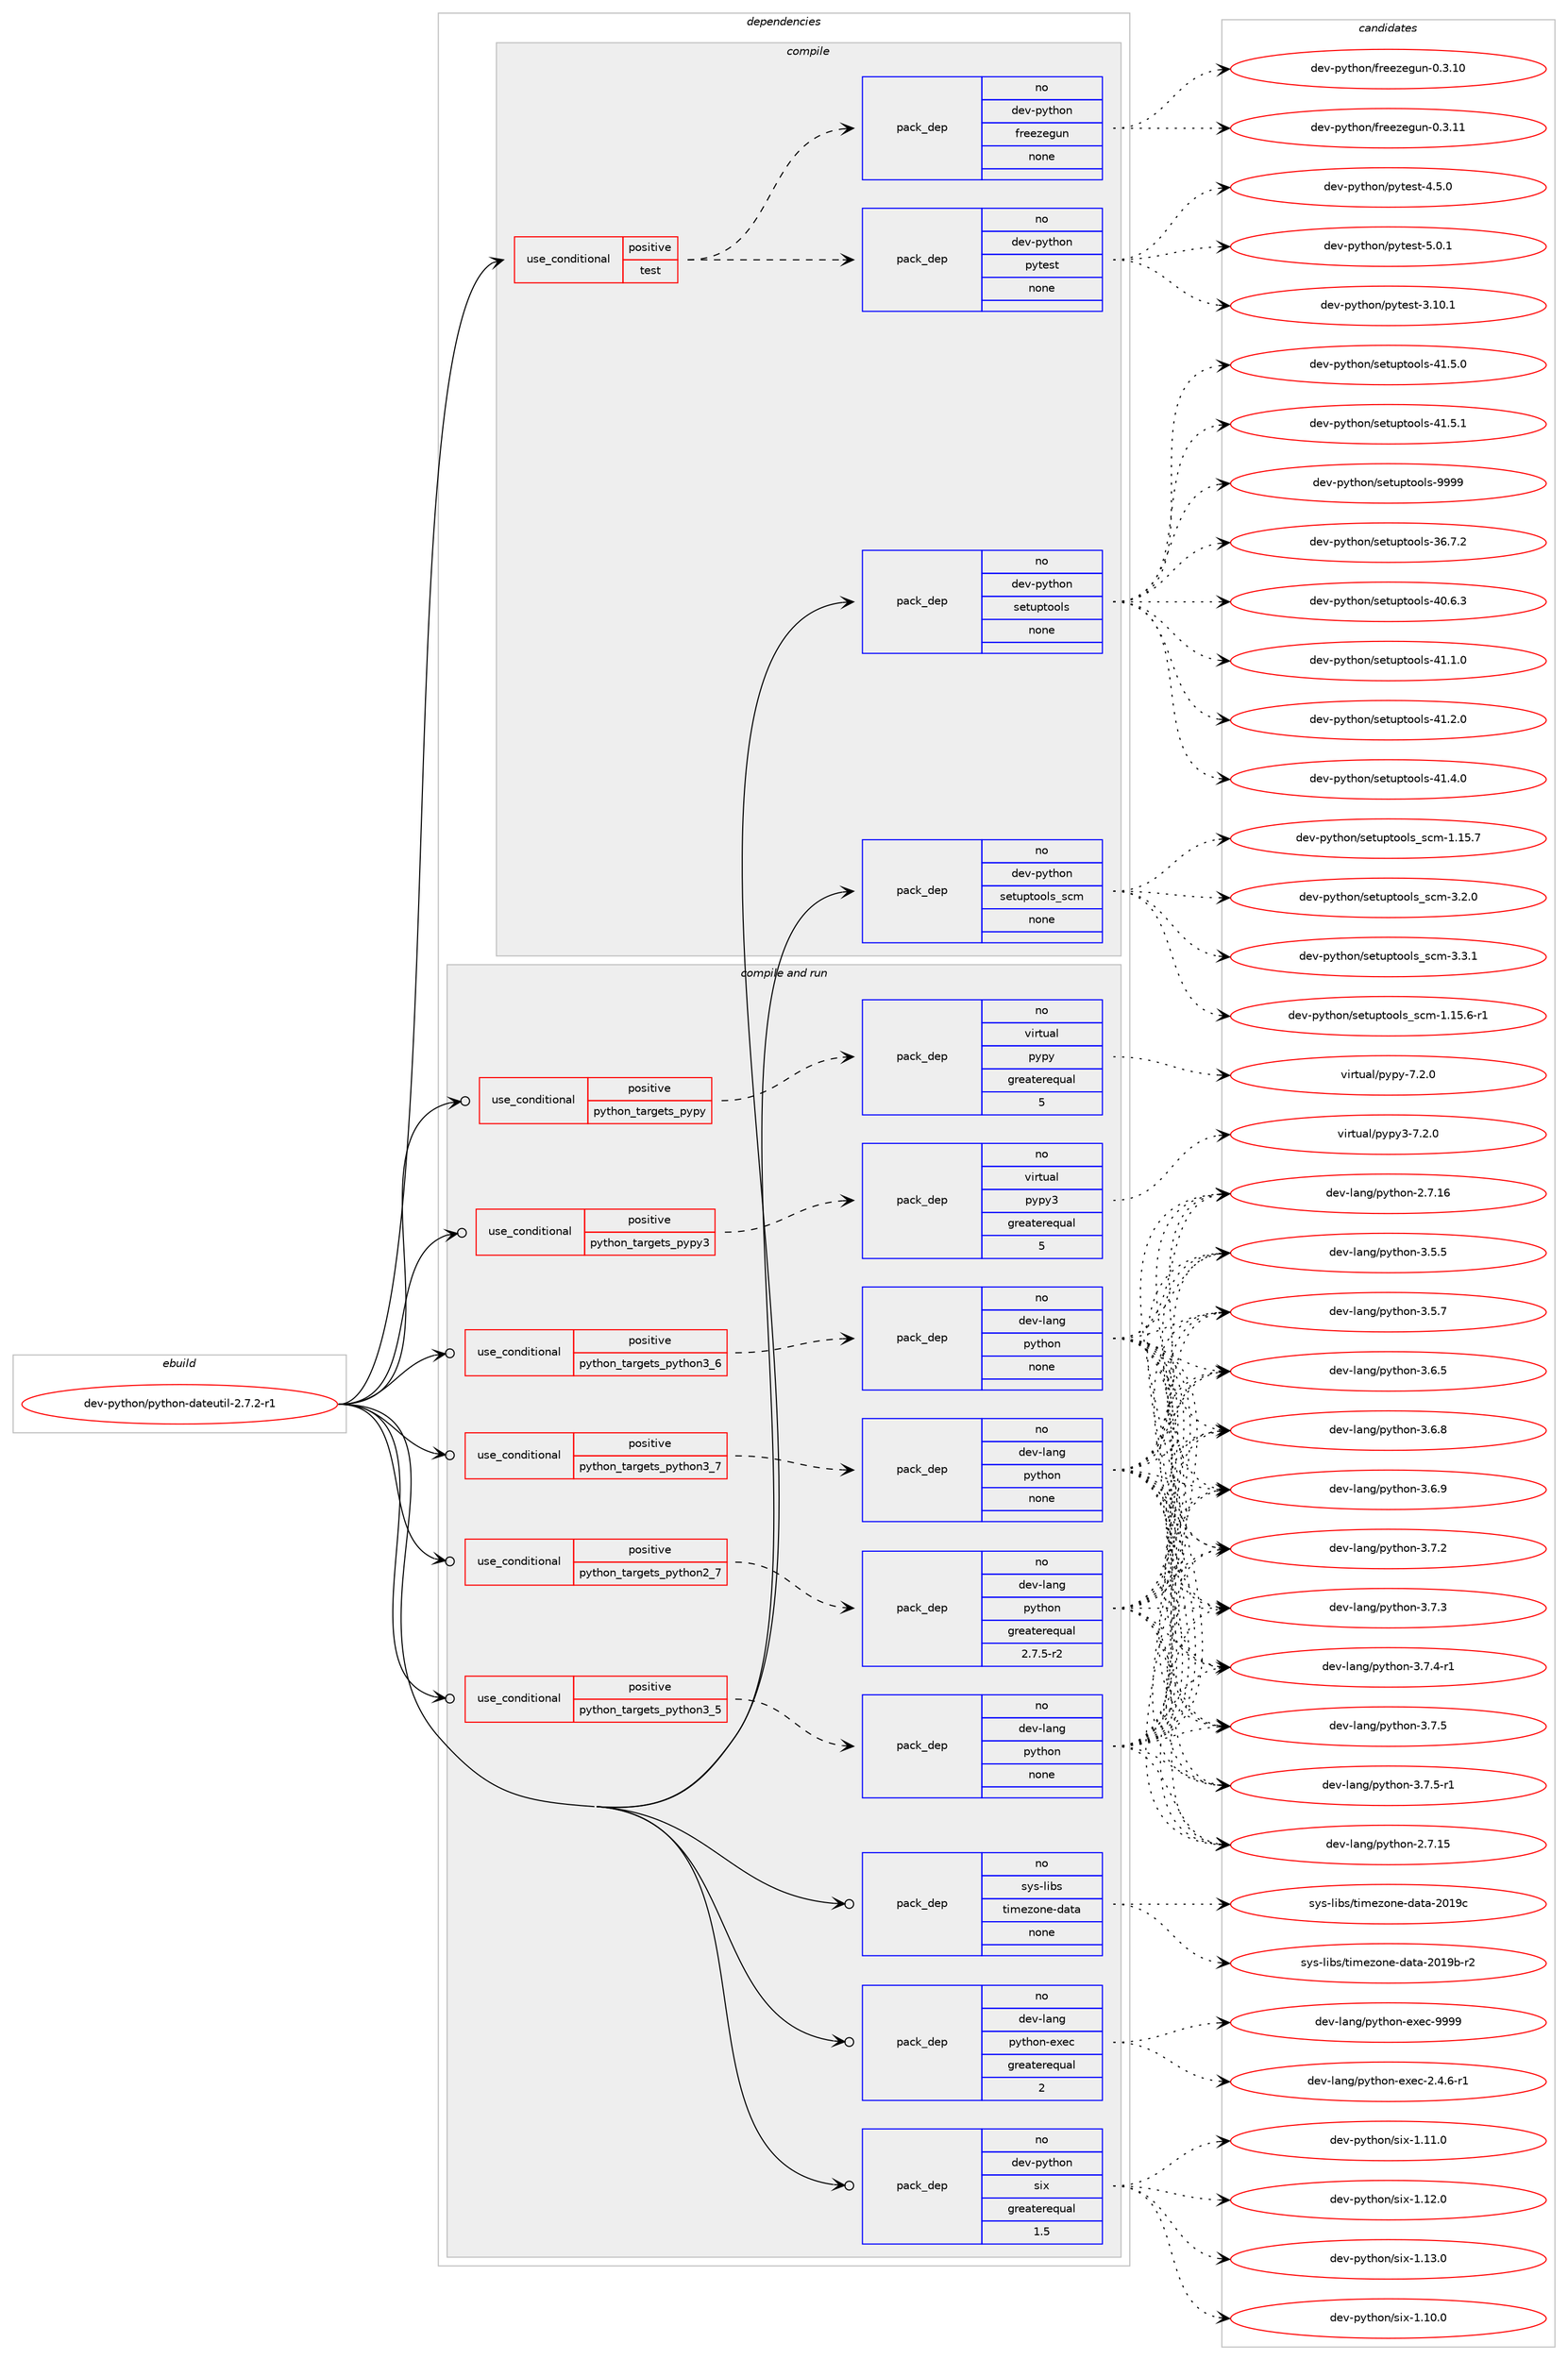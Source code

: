 digraph prolog {

# *************
# Graph options
# *************

newrank=true;
concentrate=true;
compound=true;
graph [rankdir=LR,fontname=Helvetica,fontsize=10,ranksep=1.5];#, ranksep=2.5, nodesep=0.2];
edge  [arrowhead=vee];
node  [fontname=Helvetica,fontsize=10];

# **********
# The ebuild
# **********

subgraph cluster_leftcol {
color=gray;
rank=same;
label=<<i>ebuild</i>>;
id [label="dev-python/python-dateutil-2.7.2-r1", color=red, width=4, href="../dev-python/python-dateutil-2.7.2-r1.svg"];
}

# ****************
# The dependencies
# ****************

subgraph cluster_midcol {
color=gray;
label=<<i>dependencies</i>>;
subgraph cluster_compile {
fillcolor="#eeeeee";
style=filled;
label=<<i>compile</i>>;
subgraph cond147381 {
dependency630545 [label=<<TABLE BORDER="0" CELLBORDER="1" CELLSPACING="0" CELLPADDING="4"><TR><TD ROWSPAN="3" CELLPADDING="10">use_conditional</TD></TR><TR><TD>positive</TD></TR><TR><TD>test</TD></TR></TABLE>>, shape=none, color=red];
subgraph pack471293 {
dependency630546 [label=<<TABLE BORDER="0" CELLBORDER="1" CELLSPACING="0" CELLPADDING="4" WIDTH="220"><TR><TD ROWSPAN="6" CELLPADDING="30">pack_dep</TD></TR><TR><TD WIDTH="110">no</TD></TR><TR><TD>dev-python</TD></TR><TR><TD>pytest</TD></TR><TR><TD>none</TD></TR><TR><TD></TD></TR></TABLE>>, shape=none, color=blue];
}
dependency630545:e -> dependency630546:w [weight=20,style="dashed",arrowhead="vee"];
subgraph pack471294 {
dependency630547 [label=<<TABLE BORDER="0" CELLBORDER="1" CELLSPACING="0" CELLPADDING="4" WIDTH="220"><TR><TD ROWSPAN="6" CELLPADDING="30">pack_dep</TD></TR><TR><TD WIDTH="110">no</TD></TR><TR><TD>dev-python</TD></TR><TR><TD>freezegun</TD></TR><TR><TD>none</TD></TR><TR><TD></TD></TR></TABLE>>, shape=none, color=blue];
}
dependency630545:e -> dependency630547:w [weight=20,style="dashed",arrowhead="vee"];
}
id:e -> dependency630545:w [weight=20,style="solid",arrowhead="vee"];
subgraph pack471295 {
dependency630548 [label=<<TABLE BORDER="0" CELLBORDER="1" CELLSPACING="0" CELLPADDING="4" WIDTH="220"><TR><TD ROWSPAN="6" CELLPADDING="30">pack_dep</TD></TR><TR><TD WIDTH="110">no</TD></TR><TR><TD>dev-python</TD></TR><TR><TD>setuptools</TD></TR><TR><TD>none</TD></TR><TR><TD></TD></TR></TABLE>>, shape=none, color=blue];
}
id:e -> dependency630548:w [weight=20,style="solid",arrowhead="vee"];
subgraph pack471296 {
dependency630549 [label=<<TABLE BORDER="0" CELLBORDER="1" CELLSPACING="0" CELLPADDING="4" WIDTH="220"><TR><TD ROWSPAN="6" CELLPADDING="30">pack_dep</TD></TR><TR><TD WIDTH="110">no</TD></TR><TR><TD>dev-python</TD></TR><TR><TD>setuptools_scm</TD></TR><TR><TD>none</TD></TR><TR><TD></TD></TR></TABLE>>, shape=none, color=blue];
}
id:e -> dependency630549:w [weight=20,style="solid",arrowhead="vee"];
}
subgraph cluster_compileandrun {
fillcolor="#eeeeee";
style=filled;
label=<<i>compile and run</i>>;
subgraph cond147382 {
dependency630550 [label=<<TABLE BORDER="0" CELLBORDER="1" CELLSPACING="0" CELLPADDING="4"><TR><TD ROWSPAN="3" CELLPADDING="10">use_conditional</TD></TR><TR><TD>positive</TD></TR><TR><TD>python_targets_pypy</TD></TR></TABLE>>, shape=none, color=red];
subgraph pack471297 {
dependency630551 [label=<<TABLE BORDER="0" CELLBORDER="1" CELLSPACING="0" CELLPADDING="4" WIDTH="220"><TR><TD ROWSPAN="6" CELLPADDING="30">pack_dep</TD></TR><TR><TD WIDTH="110">no</TD></TR><TR><TD>virtual</TD></TR><TR><TD>pypy</TD></TR><TR><TD>greaterequal</TD></TR><TR><TD>5</TD></TR></TABLE>>, shape=none, color=blue];
}
dependency630550:e -> dependency630551:w [weight=20,style="dashed",arrowhead="vee"];
}
id:e -> dependency630550:w [weight=20,style="solid",arrowhead="odotvee"];
subgraph cond147383 {
dependency630552 [label=<<TABLE BORDER="0" CELLBORDER="1" CELLSPACING="0" CELLPADDING="4"><TR><TD ROWSPAN="3" CELLPADDING="10">use_conditional</TD></TR><TR><TD>positive</TD></TR><TR><TD>python_targets_pypy3</TD></TR></TABLE>>, shape=none, color=red];
subgraph pack471298 {
dependency630553 [label=<<TABLE BORDER="0" CELLBORDER="1" CELLSPACING="0" CELLPADDING="4" WIDTH="220"><TR><TD ROWSPAN="6" CELLPADDING="30">pack_dep</TD></TR><TR><TD WIDTH="110">no</TD></TR><TR><TD>virtual</TD></TR><TR><TD>pypy3</TD></TR><TR><TD>greaterequal</TD></TR><TR><TD>5</TD></TR></TABLE>>, shape=none, color=blue];
}
dependency630552:e -> dependency630553:w [weight=20,style="dashed",arrowhead="vee"];
}
id:e -> dependency630552:w [weight=20,style="solid",arrowhead="odotvee"];
subgraph cond147384 {
dependency630554 [label=<<TABLE BORDER="0" CELLBORDER="1" CELLSPACING="0" CELLPADDING="4"><TR><TD ROWSPAN="3" CELLPADDING="10">use_conditional</TD></TR><TR><TD>positive</TD></TR><TR><TD>python_targets_python2_7</TD></TR></TABLE>>, shape=none, color=red];
subgraph pack471299 {
dependency630555 [label=<<TABLE BORDER="0" CELLBORDER="1" CELLSPACING="0" CELLPADDING="4" WIDTH="220"><TR><TD ROWSPAN="6" CELLPADDING="30">pack_dep</TD></TR><TR><TD WIDTH="110">no</TD></TR><TR><TD>dev-lang</TD></TR><TR><TD>python</TD></TR><TR><TD>greaterequal</TD></TR><TR><TD>2.7.5-r2</TD></TR></TABLE>>, shape=none, color=blue];
}
dependency630554:e -> dependency630555:w [weight=20,style="dashed",arrowhead="vee"];
}
id:e -> dependency630554:w [weight=20,style="solid",arrowhead="odotvee"];
subgraph cond147385 {
dependency630556 [label=<<TABLE BORDER="0" CELLBORDER="1" CELLSPACING="0" CELLPADDING="4"><TR><TD ROWSPAN="3" CELLPADDING="10">use_conditional</TD></TR><TR><TD>positive</TD></TR><TR><TD>python_targets_python3_5</TD></TR></TABLE>>, shape=none, color=red];
subgraph pack471300 {
dependency630557 [label=<<TABLE BORDER="0" CELLBORDER="1" CELLSPACING="0" CELLPADDING="4" WIDTH="220"><TR><TD ROWSPAN="6" CELLPADDING="30">pack_dep</TD></TR><TR><TD WIDTH="110">no</TD></TR><TR><TD>dev-lang</TD></TR><TR><TD>python</TD></TR><TR><TD>none</TD></TR><TR><TD></TD></TR></TABLE>>, shape=none, color=blue];
}
dependency630556:e -> dependency630557:w [weight=20,style="dashed",arrowhead="vee"];
}
id:e -> dependency630556:w [weight=20,style="solid",arrowhead="odotvee"];
subgraph cond147386 {
dependency630558 [label=<<TABLE BORDER="0" CELLBORDER="1" CELLSPACING="0" CELLPADDING="4"><TR><TD ROWSPAN="3" CELLPADDING="10">use_conditional</TD></TR><TR><TD>positive</TD></TR><TR><TD>python_targets_python3_6</TD></TR></TABLE>>, shape=none, color=red];
subgraph pack471301 {
dependency630559 [label=<<TABLE BORDER="0" CELLBORDER="1" CELLSPACING="0" CELLPADDING="4" WIDTH="220"><TR><TD ROWSPAN="6" CELLPADDING="30">pack_dep</TD></TR><TR><TD WIDTH="110">no</TD></TR><TR><TD>dev-lang</TD></TR><TR><TD>python</TD></TR><TR><TD>none</TD></TR><TR><TD></TD></TR></TABLE>>, shape=none, color=blue];
}
dependency630558:e -> dependency630559:w [weight=20,style="dashed",arrowhead="vee"];
}
id:e -> dependency630558:w [weight=20,style="solid",arrowhead="odotvee"];
subgraph cond147387 {
dependency630560 [label=<<TABLE BORDER="0" CELLBORDER="1" CELLSPACING="0" CELLPADDING="4"><TR><TD ROWSPAN="3" CELLPADDING="10">use_conditional</TD></TR><TR><TD>positive</TD></TR><TR><TD>python_targets_python3_7</TD></TR></TABLE>>, shape=none, color=red];
subgraph pack471302 {
dependency630561 [label=<<TABLE BORDER="0" CELLBORDER="1" CELLSPACING="0" CELLPADDING="4" WIDTH="220"><TR><TD ROWSPAN="6" CELLPADDING="30">pack_dep</TD></TR><TR><TD WIDTH="110">no</TD></TR><TR><TD>dev-lang</TD></TR><TR><TD>python</TD></TR><TR><TD>none</TD></TR><TR><TD></TD></TR></TABLE>>, shape=none, color=blue];
}
dependency630560:e -> dependency630561:w [weight=20,style="dashed",arrowhead="vee"];
}
id:e -> dependency630560:w [weight=20,style="solid",arrowhead="odotvee"];
subgraph pack471303 {
dependency630562 [label=<<TABLE BORDER="0" CELLBORDER="1" CELLSPACING="0" CELLPADDING="4" WIDTH="220"><TR><TD ROWSPAN="6" CELLPADDING="30">pack_dep</TD></TR><TR><TD WIDTH="110">no</TD></TR><TR><TD>dev-lang</TD></TR><TR><TD>python-exec</TD></TR><TR><TD>greaterequal</TD></TR><TR><TD>2</TD></TR></TABLE>>, shape=none, color=blue];
}
id:e -> dependency630562:w [weight=20,style="solid",arrowhead="odotvee"];
subgraph pack471304 {
dependency630563 [label=<<TABLE BORDER="0" CELLBORDER="1" CELLSPACING="0" CELLPADDING="4" WIDTH="220"><TR><TD ROWSPAN="6" CELLPADDING="30">pack_dep</TD></TR><TR><TD WIDTH="110">no</TD></TR><TR><TD>dev-python</TD></TR><TR><TD>six</TD></TR><TR><TD>greaterequal</TD></TR><TR><TD>1.5</TD></TR></TABLE>>, shape=none, color=blue];
}
id:e -> dependency630563:w [weight=20,style="solid",arrowhead="odotvee"];
subgraph pack471305 {
dependency630564 [label=<<TABLE BORDER="0" CELLBORDER="1" CELLSPACING="0" CELLPADDING="4" WIDTH="220"><TR><TD ROWSPAN="6" CELLPADDING="30">pack_dep</TD></TR><TR><TD WIDTH="110">no</TD></TR><TR><TD>sys-libs</TD></TR><TR><TD>timezone-data</TD></TR><TR><TD>none</TD></TR><TR><TD></TD></TR></TABLE>>, shape=none, color=blue];
}
id:e -> dependency630564:w [weight=20,style="solid",arrowhead="odotvee"];
}
subgraph cluster_run {
fillcolor="#eeeeee";
style=filled;
label=<<i>run</i>>;
}
}

# **************
# The candidates
# **************

subgraph cluster_choices {
rank=same;
color=gray;
label=<<i>candidates</i>>;

subgraph choice471293 {
color=black;
nodesep=1;
choice100101118451121211161041111104711212111610111511645514649484649 [label="dev-python/pytest-3.10.1", color=red, width=4,href="../dev-python/pytest-3.10.1.svg"];
choice1001011184511212111610411111047112121116101115116455246534648 [label="dev-python/pytest-4.5.0", color=red, width=4,href="../dev-python/pytest-4.5.0.svg"];
choice1001011184511212111610411111047112121116101115116455346484649 [label="dev-python/pytest-5.0.1", color=red, width=4,href="../dev-python/pytest-5.0.1.svg"];
dependency630546:e -> choice100101118451121211161041111104711212111610111511645514649484649:w [style=dotted,weight="100"];
dependency630546:e -> choice1001011184511212111610411111047112121116101115116455246534648:w [style=dotted,weight="100"];
dependency630546:e -> choice1001011184511212111610411111047112121116101115116455346484649:w [style=dotted,weight="100"];
}
subgraph choice471294 {
color=black;
nodesep=1;
choice100101118451121211161041111104710211410110112210110311711045484651464948 [label="dev-python/freezegun-0.3.10", color=red, width=4,href="../dev-python/freezegun-0.3.10.svg"];
choice100101118451121211161041111104710211410110112210110311711045484651464949 [label="dev-python/freezegun-0.3.11", color=red, width=4,href="../dev-python/freezegun-0.3.11.svg"];
dependency630547:e -> choice100101118451121211161041111104710211410110112210110311711045484651464948:w [style=dotted,weight="100"];
dependency630547:e -> choice100101118451121211161041111104710211410110112210110311711045484651464949:w [style=dotted,weight="100"];
}
subgraph choice471295 {
color=black;
nodesep=1;
choice100101118451121211161041111104711510111611711211611111110811545515446554650 [label="dev-python/setuptools-36.7.2", color=red, width=4,href="../dev-python/setuptools-36.7.2.svg"];
choice100101118451121211161041111104711510111611711211611111110811545524846544651 [label="dev-python/setuptools-40.6.3", color=red, width=4,href="../dev-python/setuptools-40.6.3.svg"];
choice100101118451121211161041111104711510111611711211611111110811545524946494648 [label="dev-python/setuptools-41.1.0", color=red, width=4,href="../dev-python/setuptools-41.1.0.svg"];
choice100101118451121211161041111104711510111611711211611111110811545524946504648 [label="dev-python/setuptools-41.2.0", color=red, width=4,href="../dev-python/setuptools-41.2.0.svg"];
choice100101118451121211161041111104711510111611711211611111110811545524946524648 [label="dev-python/setuptools-41.4.0", color=red, width=4,href="../dev-python/setuptools-41.4.0.svg"];
choice100101118451121211161041111104711510111611711211611111110811545524946534648 [label="dev-python/setuptools-41.5.0", color=red, width=4,href="../dev-python/setuptools-41.5.0.svg"];
choice100101118451121211161041111104711510111611711211611111110811545524946534649 [label="dev-python/setuptools-41.5.1", color=red, width=4,href="../dev-python/setuptools-41.5.1.svg"];
choice10010111845112121116104111110471151011161171121161111111081154557575757 [label="dev-python/setuptools-9999", color=red, width=4,href="../dev-python/setuptools-9999.svg"];
dependency630548:e -> choice100101118451121211161041111104711510111611711211611111110811545515446554650:w [style=dotted,weight="100"];
dependency630548:e -> choice100101118451121211161041111104711510111611711211611111110811545524846544651:w [style=dotted,weight="100"];
dependency630548:e -> choice100101118451121211161041111104711510111611711211611111110811545524946494648:w [style=dotted,weight="100"];
dependency630548:e -> choice100101118451121211161041111104711510111611711211611111110811545524946504648:w [style=dotted,weight="100"];
dependency630548:e -> choice100101118451121211161041111104711510111611711211611111110811545524946524648:w [style=dotted,weight="100"];
dependency630548:e -> choice100101118451121211161041111104711510111611711211611111110811545524946534648:w [style=dotted,weight="100"];
dependency630548:e -> choice100101118451121211161041111104711510111611711211611111110811545524946534649:w [style=dotted,weight="100"];
dependency630548:e -> choice10010111845112121116104111110471151011161171121161111111081154557575757:w [style=dotted,weight="100"];
}
subgraph choice471296 {
color=black;
nodesep=1;
choice10010111845112121116104111110471151011161171121161111111081159511599109454946495346544511449 [label="dev-python/setuptools_scm-1.15.6-r1", color=red, width=4,href="../dev-python/setuptools_scm-1.15.6-r1.svg"];
choice1001011184511212111610411111047115101116117112116111111108115951159910945494649534655 [label="dev-python/setuptools_scm-1.15.7", color=red, width=4,href="../dev-python/setuptools_scm-1.15.7.svg"];
choice10010111845112121116104111110471151011161171121161111111081159511599109455146504648 [label="dev-python/setuptools_scm-3.2.0", color=red, width=4,href="../dev-python/setuptools_scm-3.2.0.svg"];
choice10010111845112121116104111110471151011161171121161111111081159511599109455146514649 [label="dev-python/setuptools_scm-3.3.1", color=red, width=4,href="../dev-python/setuptools_scm-3.3.1.svg"];
dependency630549:e -> choice10010111845112121116104111110471151011161171121161111111081159511599109454946495346544511449:w [style=dotted,weight="100"];
dependency630549:e -> choice1001011184511212111610411111047115101116117112116111111108115951159910945494649534655:w [style=dotted,weight="100"];
dependency630549:e -> choice10010111845112121116104111110471151011161171121161111111081159511599109455146504648:w [style=dotted,weight="100"];
dependency630549:e -> choice10010111845112121116104111110471151011161171121161111111081159511599109455146514649:w [style=dotted,weight="100"];
}
subgraph choice471297 {
color=black;
nodesep=1;
choice1181051141161179710847112121112121455546504648 [label="virtual/pypy-7.2.0", color=red, width=4,href="../virtual/pypy-7.2.0.svg"];
dependency630551:e -> choice1181051141161179710847112121112121455546504648:w [style=dotted,weight="100"];
}
subgraph choice471298 {
color=black;
nodesep=1;
choice118105114116117971084711212111212151455546504648 [label="virtual/pypy3-7.2.0", color=red, width=4,href="../virtual/pypy3-7.2.0.svg"];
dependency630553:e -> choice118105114116117971084711212111212151455546504648:w [style=dotted,weight="100"];
}
subgraph choice471299 {
color=black;
nodesep=1;
choice10010111845108971101034711212111610411111045504655464953 [label="dev-lang/python-2.7.15", color=red, width=4,href="../dev-lang/python-2.7.15.svg"];
choice10010111845108971101034711212111610411111045504655464954 [label="dev-lang/python-2.7.16", color=red, width=4,href="../dev-lang/python-2.7.16.svg"];
choice100101118451089711010347112121116104111110455146534653 [label="dev-lang/python-3.5.5", color=red, width=4,href="../dev-lang/python-3.5.5.svg"];
choice100101118451089711010347112121116104111110455146534655 [label="dev-lang/python-3.5.7", color=red, width=4,href="../dev-lang/python-3.5.7.svg"];
choice100101118451089711010347112121116104111110455146544653 [label="dev-lang/python-3.6.5", color=red, width=4,href="../dev-lang/python-3.6.5.svg"];
choice100101118451089711010347112121116104111110455146544656 [label="dev-lang/python-3.6.8", color=red, width=4,href="../dev-lang/python-3.6.8.svg"];
choice100101118451089711010347112121116104111110455146544657 [label="dev-lang/python-3.6.9", color=red, width=4,href="../dev-lang/python-3.6.9.svg"];
choice100101118451089711010347112121116104111110455146554650 [label="dev-lang/python-3.7.2", color=red, width=4,href="../dev-lang/python-3.7.2.svg"];
choice100101118451089711010347112121116104111110455146554651 [label="dev-lang/python-3.7.3", color=red, width=4,href="../dev-lang/python-3.7.3.svg"];
choice1001011184510897110103471121211161041111104551465546524511449 [label="dev-lang/python-3.7.4-r1", color=red, width=4,href="../dev-lang/python-3.7.4-r1.svg"];
choice100101118451089711010347112121116104111110455146554653 [label="dev-lang/python-3.7.5", color=red, width=4,href="../dev-lang/python-3.7.5.svg"];
choice1001011184510897110103471121211161041111104551465546534511449 [label="dev-lang/python-3.7.5-r1", color=red, width=4,href="../dev-lang/python-3.7.5-r1.svg"];
dependency630555:e -> choice10010111845108971101034711212111610411111045504655464953:w [style=dotted,weight="100"];
dependency630555:e -> choice10010111845108971101034711212111610411111045504655464954:w [style=dotted,weight="100"];
dependency630555:e -> choice100101118451089711010347112121116104111110455146534653:w [style=dotted,weight="100"];
dependency630555:e -> choice100101118451089711010347112121116104111110455146534655:w [style=dotted,weight="100"];
dependency630555:e -> choice100101118451089711010347112121116104111110455146544653:w [style=dotted,weight="100"];
dependency630555:e -> choice100101118451089711010347112121116104111110455146544656:w [style=dotted,weight="100"];
dependency630555:e -> choice100101118451089711010347112121116104111110455146544657:w [style=dotted,weight="100"];
dependency630555:e -> choice100101118451089711010347112121116104111110455146554650:w [style=dotted,weight="100"];
dependency630555:e -> choice100101118451089711010347112121116104111110455146554651:w [style=dotted,weight="100"];
dependency630555:e -> choice1001011184510897110103471121211161041111104551465546524511449:w [style=dotted,weight="100"];
dependency630555:e -> choice100101118451089711010347112121116104111110455146554653:w [style=dotted,weight="100"];
dependency630555:e -> choice1001011184510897110103471121211161041111104551465546534511449:w [style=dotted,weight="100"];
}
subgraph choice471300 {
color=black;
nodesep=1;
choice10010111845108971101034711212111610411111045504655464953 [label="dev-lang/python-2.7.15", color=red, width=4,href="../dev-lang/python-2.7.15.svg"];
choice10010111845108971101034711212111610411111045504655464954 [label="dev-lang/python-2.7.16", color=red, width=4,href="../dev-lang/python-2.7.16.svg"];
choice100101118451089711010347112121116104111110455146534653 [label="dev-lang/python-3.5.5", color=red, width=4,href="../dev-lang/python-3.5.5.svg"];
choice100101118451089711010347112121116104111110455146534655 [label="dev-lang/python-3.5.7", color=red, width=4,href="../dev-lang/python-3.5.7.svg"];
choice100101118451089711010347112121116104111110455146544653 [label="dev-lang/python-3.6.5", color=red, width=4,href="../dev-lang/python-3.6.5.svg"];
choice100101118451089711010347112121116104111110455146544656 [label="dev-lang/python-3.6.8", color=red, width=4,href="../dev-lang/python-3.6.8.svg"];
choice100101118451089711010347112121116104111110455146544657 [label="dev-lang/python-3.6.9", color=red, width=4,href="../dev-lang/python-3.6.9.svg"];
choice100101118451089711010347112121116104111110455146554650 [label="dev-lang/python-3.7.2", color=red, width=4,href="../dev-lang/python-3.7.2.svg"];
choice100101118451089711010347112121116104111110455146554651 [label="dev-lang/python-3.7.3", color=red, width=4,href="../dev-lang/python-3.7.3.svg"];
choice1001011184510897110103471121211161041111104551465546524511449 [label="dev-lang/python-3.7.4-r1", color=red, width=4,href="../dev-lang/python-3.7.4-r1.svg"];
choice100101118451089711010347112121116104111110455146554653 [label="dev-lang/python-3.7.5", color=red, width=4,href="../dev-lang/python-3.7.5.svg"];
choice1001011184510897110103471121211161041111104551465546534511449 [label="dev-lang/python-3.7.5-r1", color=red, width=4,href="../dev-lang/python-3.7.5-r1.svg"];
dependency630557:e -> choice10010111845108971101034711212111610411111045504655464953:w [style=dotted,weight="100"];
dependency630557:e -> choice10010111845108971101034711212111610411111045504655464954:w [style=dotted,weight="100"];
dependency630557:e -> choice100101118451089711010347112121116104111110455146534653:w [style=dotted,weight="100"];
dependency630557:e -> choice100101118451089711010347112121116104111110455146534655:w [style=dotted,weight="100"];
dependency630557:e -> choice100101118451089711010347112121116104111110455146544653:w [style=dotted,weight="100"];
dependency630557:e -> choice100101118451089711010347112121116104111110455146544656:w [style=dotted,weight="100"];
dependency630557:e -> choice100101118451089711010347112121116104111110455146544657:w [style=dotted,weight="100"];
dependency630557:e -> choice100101118451089711010347112121116104111110455146554650:w [style=dotted,weight="100"];
dependency630557:e -> choice100101118451089711010347112121116104111110455146554651:w [style=dotted,weight="100"];
dependency630557:e -> choice1001011184510897110103471121211161041111104551465546524511449:w [style=dotted,weight="100"];
dependency630557:e -> choice100101118451089711010347112121116104111110455146554653:w [style=dotted,weight="100"];
dependency630557:e -> choice1001011184510897110103471121211161041111104551465546534511449:w [style=dotted,weight="100"];
}
subgraph choice471301 {
color=black;
nodesep=1;
choice10010111845108971101034711212111610411111045504655464953 [label="dev-lang/python-2.7.15", color=red, width=4,href="../dev-lang/python-2.7.15.svg"];
choice10010111845108971101034711212111610411111045504655464954 [label="dev-lang/python-2.7.16", color=red, width=4,href="../dev-lang/python-2.7.16.svg"];
choice100101118451089711010347112121116104111110455146534653 [label="dev-lang/python-3.5.5", color=red, width=4,href="../dev-lang/python-3.5.5.svg"];
choice100101118451089711010347112121116104111110455146534655 [label="dev-lang/python-3.5.7", color=red, width=4,href="../dev-lang/python-3.5.7.svg"];
choice100101118451089711010347112121116104111110455146544653 [label="dev-lang/python-3.6.5", color=red, width=4,href="../dev-lang/python-3.6.5.svg"];
choice100101118451089711010347112121116104111110455146544656 [label="dev-lang/python-3.6.8", color=red, width=4,href="../dev-lang/python-3.6.8.svg"];
choice100101118451089711010347112121116104111110455146544657 [label="dev-lang/python-3.6.9", color=red, width=4,href="../dev-lang/python-3.6.9.svg"];
choice100101118451089711010347112121116104111110455146554650 [label="dev-lang/python-3.7.2", color=red, width=4,href="../dev-lang/python-3.7.2.svg"];
choice100101118451089711010347112121116104111110455146554651 [label="dev-lang/python-3.7.3", color=red, width=4,href="../dev-lang/python-3.7.3.svg"];
choice1001011184510897110103471121211161041111104551465546524511449 [label="dev-lang/python-3.7.4-r1", color=red, width=4,href="../dev-lang/python-3.7.4-r1.svg"];
choice100101118451089711010347112121116104111110455146554653 [label="dev-lang/python-3.7.5", color=red, width=4,href="../dev-lang/python-3.7.5.svg"];
choice1001011184510897110103471121211161041111104551465546534511449 [label="dev-lang/python-3.7.5-r1", color=red, width=4,href="../dev-lang/python-3.7.5-r1.svg"];
dependency630559:e -> choice10010111845108971101034711212111610411111045504655464953:w [style=dotted,weight="100"];
dependency630559:e -> choice10010111845108971101034711212111610411111045504655464954:w [style=dotted,weight="100"];
dependency630559:e -> choice100101118451089711010347112121116104111110455146534653:w [style=dotted,weight="100"];
dependency630559:e -> choice100101118451089711010347112121116104111110455146534655:w [style=dotted,weight="100"];
dependency630559:e -> choice100101118451089711010347112121116104111110455146544653:w [style=dotted,weight="100"];
dependency630559:e -> choice100101118451089711010347112121116104111110455146544656:w [style=dotted,weight="100"];
dependency630559:e -> choice100101118451089711010347112121116104111110455146544657:w [style=dotted,weight="100"];
dependency630559:e -> choice100101118451089711010347112121116104111110455146554650:w [style=dotted,weight="100"];
dependency630559:e -> choice100101118451089711010347112121116104111110455146554651:w [style=dotted,weight="100"];
dependency630559:e -> choice1001011184510897110103471121211161041111104551465546524511449:w [style=dotted,weight="100"];
dependency630559:e -> choice100101118451089711010347112121116104111110455146554653:w [style=dotted,weight="100"];
dependency630559:e -> choice1001011184510897110103471121211161041111104551465546534511449:w [style=dotted,weight="100"];
}
subgraph choice471302 {
color=black;
nodesep=1;
choice10010111845108971101034711212111610411111045504655464953 [label="dev-lang/python-2.7.15", color=red, width=4,href="../dev-lang/python-2.7.15.svg"];
choice10010111845108971101034711212111610411111045504655464954 [label="dev-lang/python-2.7.16", color=red, width=4,href="../dev-lang/python-2.7.16.svg"];
choice100101118451089711010347112121116104111110455146534653 [label="dev-lang/python-3.5.5", color=red, width=4,href="../dev-lang/python-3.5.5.svg"];
choice100101118451089711010347112121116104111110455146534655 [label="dev-lang/python-3.5.7", color=red, width=4,href="../dev-lang/python-3.5.7.svg"];
choice100101118451089711010347112121116104111110455146544653 [label="dev-lang/python-3.6.5", color=red, width=4,href="../dev-lang/python-3.6.5.svg"];
choice100101118451089711010347112121116104111110455146544656 [label="dev-lang/python-3.6.8", color=red, width=4,href="../dev-lang/python-3.6.8.svg"];
choice100101118451089711010347112121116104111110455146544657 [label="dev-lang/python-3.6.9", color=red, width=4,href="../dev-lang/python-3.6.9.svg"];
choice100101118451089711010347112121116104111110455146554650 [label="dev-lang/python-3.7.2", color=red, width=4,href="../dev-lang/python-3.7.2.svg"];
choice100101118451089711010347112121116104111110455146554651 [label="dev-lang/python-3.7.3", color=red, width=4,href="../dev-lang/python-3.7.3.svg"];
choice1001011184510897110103471121211161041111104551465546524511449 [label="dev-lang/python-3.7.4-r1", color=red, width=4,href="../dev-lang/python-3.7.4-r1.svg"];
choice100101118451089711010347112121116104111110455146554653 [label="dev-lang/python-3.7.5", color=red, width=4,href="../dev-lang/python-3.7.5.svg"];
choice1001011184510897110103471121211161041111104551465546534511449 [label="dev-lang/python-3.7.5-r1", color=red, width=4,href="../dev-lang/python-3.7.5-r1.svg"];
dependency630561:e -> choice10010111845108971101034711212111610411111045504655464953:w [style=dotted,weight="100"];
dependency630561:e -> choice10010111845108971101034711212111610411111045504655464954:w [style=dotted,weight="100"];
dependency630561:e -> choice100101118451089711010347112121116104111110455146534653:w [style=dotted,weight="100"];
dependency630561:e -> choice100101118451089711010347112121116104111110455146534655:w [style=dotted,weight="100"];
dependency630561:e -> choice100101118451089711010347112121116104111110455146544653:w [style=dotted,weight="100"];
dependency630561:e -> choice100101118451089711010347112121116104111110455146544656:w [style=dotted,weight="100"];
dependency630561:e -> choice100101118451089711010347112121116104111110455146544657:w [style=dotted,weight="100"];
dependency630561:e -> choice100101118451089711010347112121116104111110455146554650:w [style=dotted,weight="100"];
dependency630561:e -> choice100101118451089711010347112121116104111110455146554651:w [style=dotted,weight="100"];
dependency630561:e -> choice1001011184510897110103471121211161041111104551465546524511449:w [style=dotted,weight="100"];
dependency630561:e -> choice100101118451089711010347112121116104111110455146554653:w [style=dotted,weight="100"];
dependency630561:e -> choice1001011184510897110103471121211161041111104551465546534511449:w [style=dotted,weight="100"];
}
subgraph choice471303 {
color=black;
nodesep=1;
choice10010111845108971101034711212111610411111045101120101994550465246544511449 [label="dev-lang/python-exec-2.4.6-r1", color=red, width=4,href="../dev-lang/python-exec-2.4.6-r1.svg"];
choice10010111845108971101034711212111610411111045101120101994557575757 [label="dev-lang/python-exec-9999", color=red, width=4,href="../dev-lang/python-exec-9999.svg"];
dependency630562:e -> choice10010111845108971101034711212111610411111045101120101994550465246544511449:w [style=dotted,weight="100"];
dependency630562:e -> choice10010111845108971101034711212111610411111045101120101994557575757:w [style=dotted,weight="100"];
}
subgraph choice471304 {
color=black;
nodesep=1;
choice100101118451121211161041111104711510512045494649484648 [label="dev-python/six-1.10.0", color=red, width=4,href="../dev-python/six-1.10.0.svg"];
choice100101118451121211161041111104711510512045494649494648 [label="dev-python/six-1.11.0", color=red, width=4,href="../dev-python/six-1.11.0.svg"];
choice100101118451121211161041111104711510512045494649504648 [label="dev-python/six-1.12.0", color=red, width=4,href="../dev-python/six-1.12.0.svg"];
choice100101118451121211161041111104711510512045494649514648 [label="dev-python/six-1.13.0", color=red, width=4,href="../dev-python/six-1.13.0.svg"];
dependency630563:e -> choice100101118451121211161041111104711510512045494649484648:w [style=dotted,weight="100"];
dependency630563:e -> choice100101118451121211161041111104711510512045494649494648:w [style=dotted,weight="100"];
dependency630563:e -> choice100101118451121211161041111104711510512045494649504648:w [style=dotted,weight="100"];
dependency630563:e -> choice100101118451121211161041111104711510512045494649514648:w [style=dotted,weight="100"];
}
subgraph choice471305 {
color=black;
nodesep=1;
choice1151211154510810598115471161051091011221111101014510097116974550484957984511450 [label="sys-libs/timezone-data-2019b-r2", color=red, width=4,href="../sys-libs/timezone-data-2019b-r2.svg"];
choice115121115451081059811547116105109101122111110101451009711697455048495799 [label="sys-libs/timezone-data-2019c", color=red, width=4,href="../sys-libs/timezone-data-2019c.svg"];
dependency630564:e -> choice1151211154510810598115471161051091011221111101014510097116974550484957984511450:w [style=dotted,weight="100"];
dependency630564:e -> choice115121115451081059811547116105109101122111110101451009711697455048495799:w [style=dotted,weight="100"];
}
}

}
